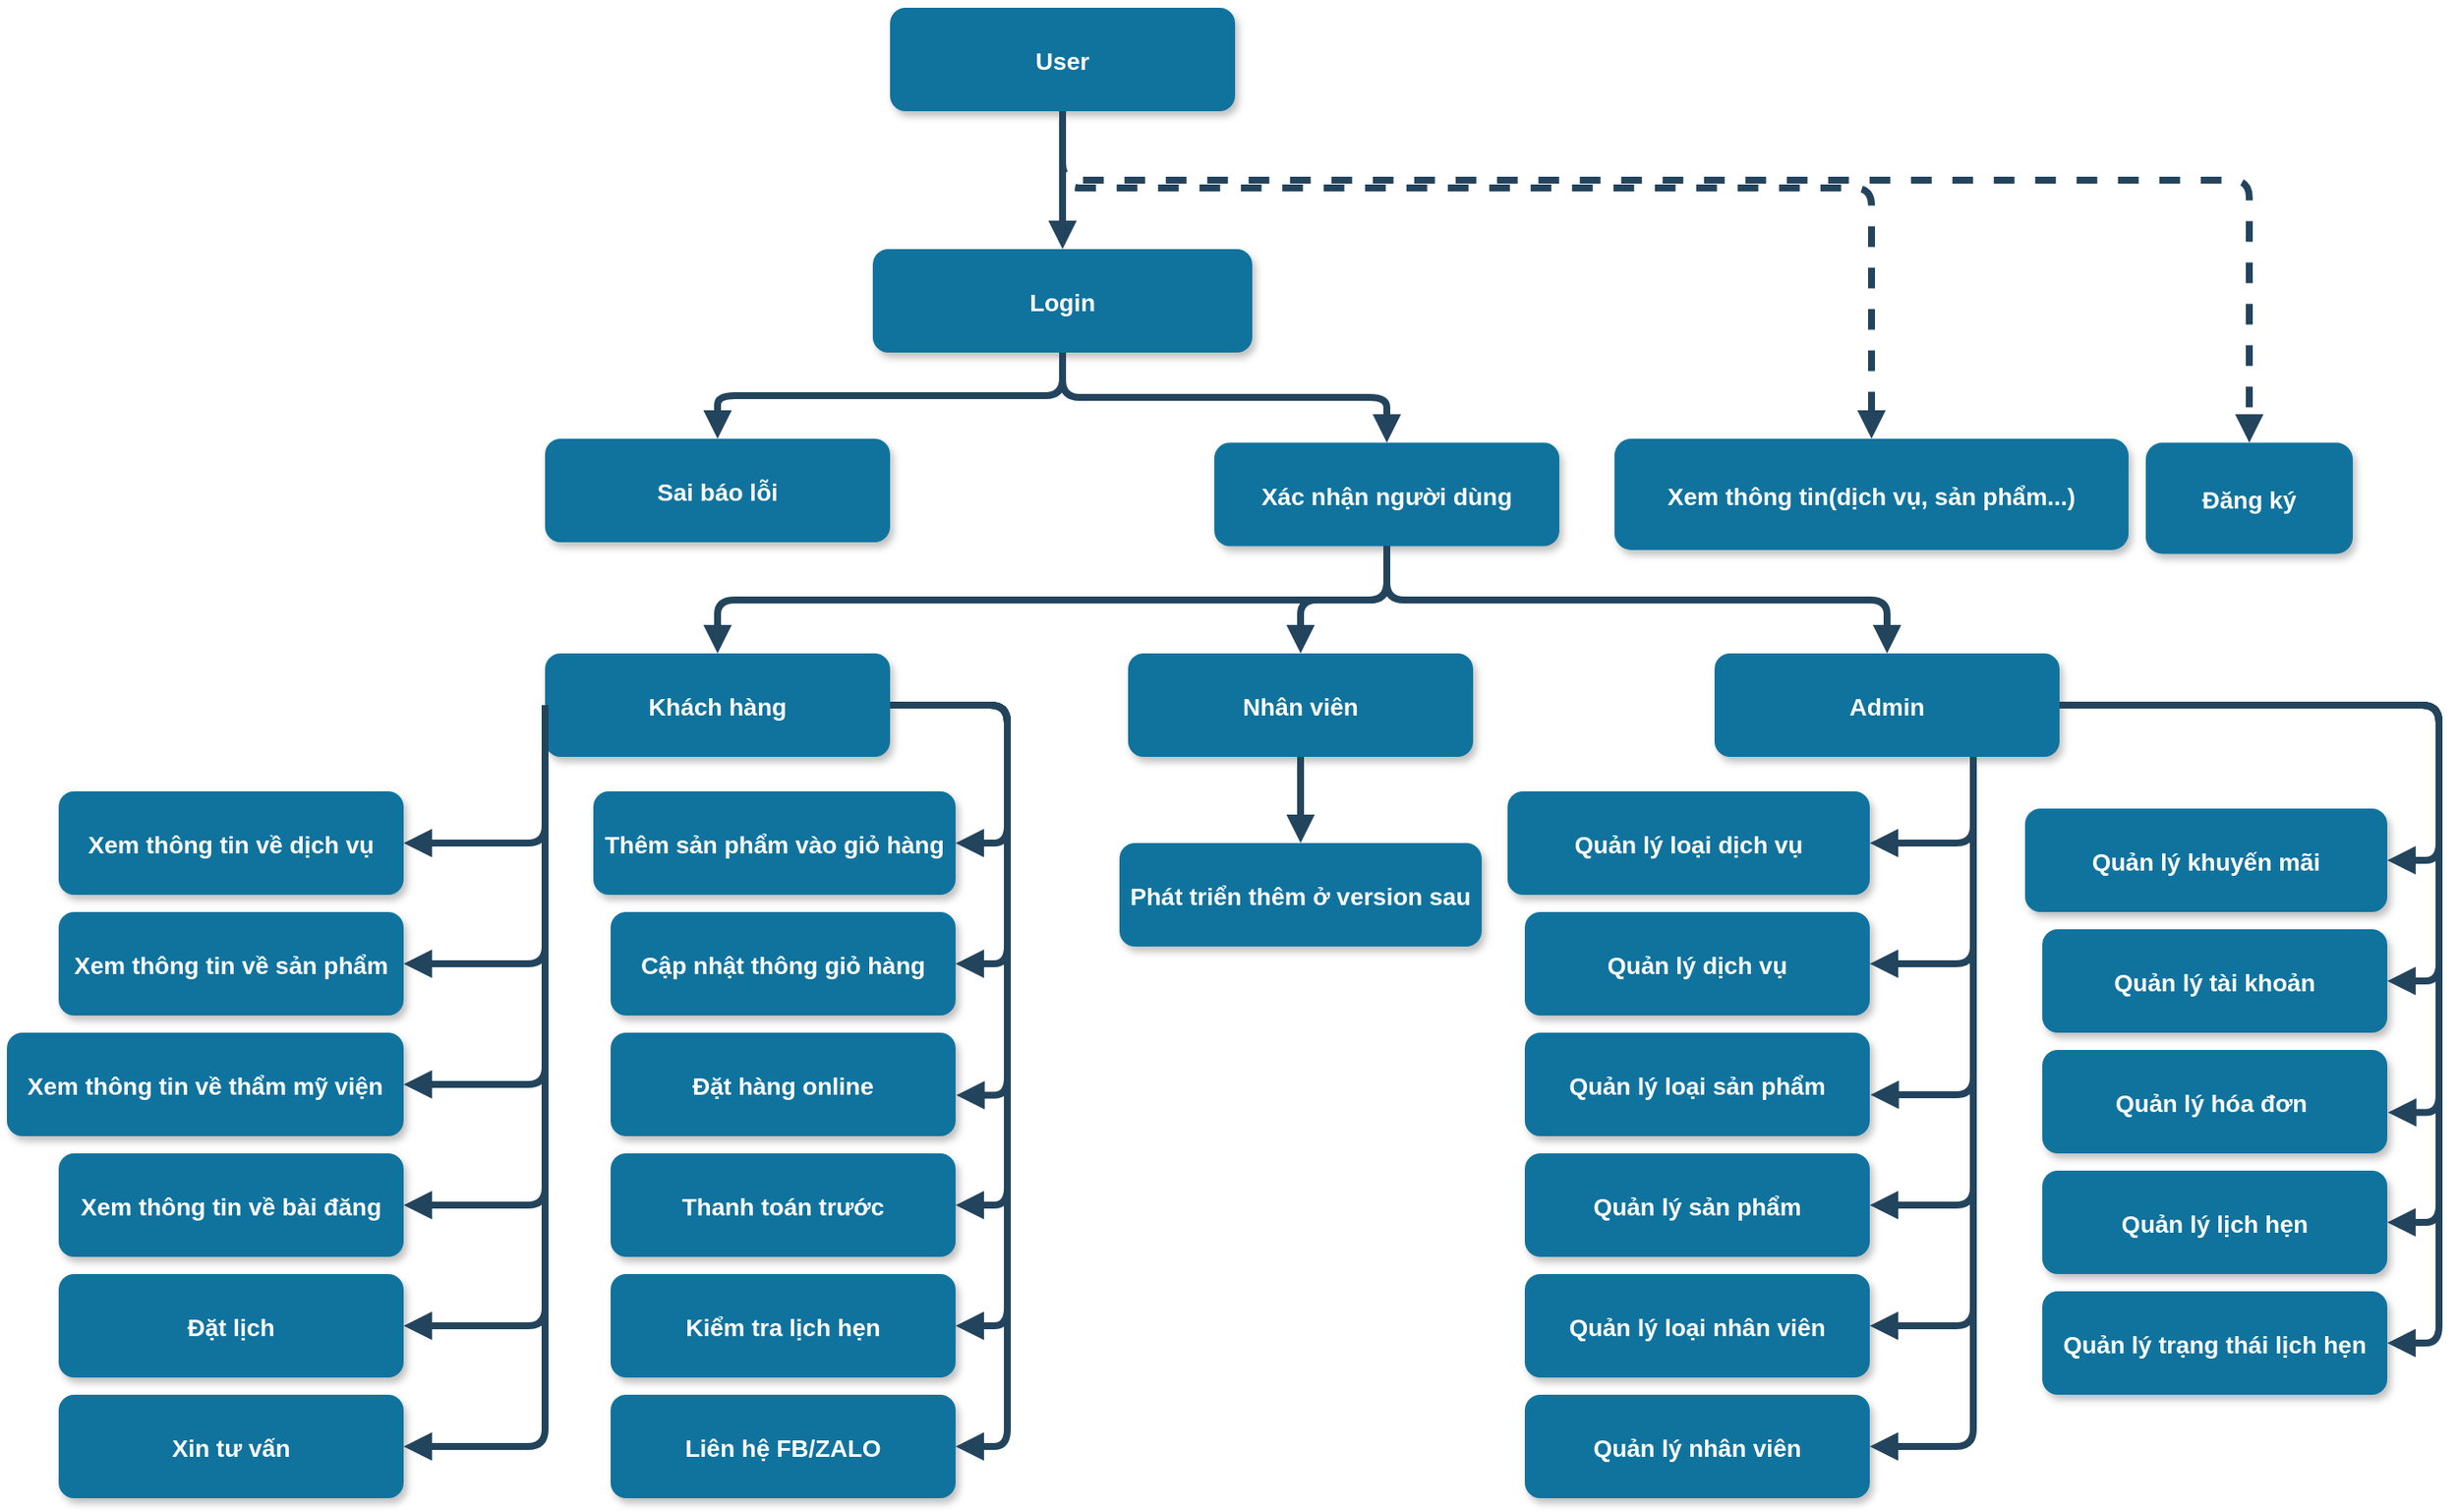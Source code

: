 <mxfile version="22.0.3" type="device">
  <diagram name="Page-1" id="97916047-d0de-89f5-080d-49f4d83e522f">
    <mxGraphModel dx="2276" dy="970" grid="1" gridSize="10" guides="1" tooltips="1" connect="1" arrows="1" fold="1" page="1" pageScale="1.5" pageWidth="1169" pageHeight="827" background="none" math="0" shadow="0">
      <root>
        <mxCell id="0" />
        <mxCell id="1" parent="0" />
        <mxCell id="2" value="User" style="rounded=1;fillColor=#10739E;strokeColor=none;shadow=1;gradientColor=none;fontStyle=1;fontColor=#FFFFFF;fontSize=14;" parent="1" vertex="1">
          <mxGeometry x="672" y="205.5" width="200" height="60" as="geometry" />
        </mxCell>
        <mxCell id="3" value="Login" style="rounded=1;fillColor=#10739E;strokeColor=none;shadow=1;gradientColor=none;fontStyle=1;fontColor=#FFFFFF;fontSize=14;" parent="1" vertex="1">
          <mxGeometry x="662" y="345.5" width="220" height="60" as="geometry" />
        </mxCell>
        <mxCell id="4" value="Sai báo lỗi" style="rounded=1;fillColor=#10739E;strokeColor=none;shadow=1;gradientColor=none;fontStyle=1;fontColor=#FFFFFF;fontSize=14;" parent="1" vertex="1">
          <mxGeometry x="472" y="455.5" width="200" height="60" as="geometry" />
        </mxCell>
        <mxCell id="5" value="Xác nhận người dùng" style="rounded=1;fillColor=#10739E;strokeColor=none;shadow=1;gradientColor=none;fontStyle=1;fontColor=#FFFFFF;fontSize=14;" parent="1" vertex="1">
          <mxGeometry x="860" y="457.75" width="200" height="60" as="geometry" />
        </mxCell>
        <mxCell id="7" value="Xem thông tin(dịch vụ, sản phẩm...)" style="rounded=1;fillColor=#10739E;strokeColor=none;shadow=1;gradientColor=none;fontStyle=1;fontColor=#FFFFFF;fontSize=14;" parent="1" vertex="1">
          <mxGeometry x="1092" y="455.5" width="298" height="64.5" as="geometry" />
        </mxCell>
        <mxCell id="29" value="" style="edgeStyle=elbowEdgeStyle;elbow=vertical;strokeWidth=4;endArrow=block;endFill=1;fontStyle=1;strokeColor=#23445D;" parent="1" source="2" target="3" edge="1">
          <mxGeometry x="22" y="165.5" width="100" height="100" as="geometry">
            <mxPoint x="22" y="265.5" as="sourcePoint" />
            <mxPoint x="122" y="165.5" as="targetPoint" />
          </mxGeometry>
        </mxCell>
        <mxCell id="30" value="" style="edgeStyle=elbowEdgeStyle;elbow=vertical;strokeWidth=4;endArrow=block;endFill=1;fontStyle=1;strokeColor=#23445D;" parent="1" source="3" target="5" edge="1">
          <mxGeometry x="22" y="165.5" width="100" height="100" as="geometry">
            <mxPoint x="22" y="265.5" as="sourcePoint" />
            <mxPoint x="122" y="165.5" as="targetPoint" />
          </mxGeometry>
        </mxCell>
        <mxCell id="31" value="" style="edgeStyle=elbowEdgeStyle;elbow=vertical;strokeWidth=4;endArrow=block;endFill=1;fontStyle=1;strokeColor=#23445D;" parent="1" source="3" target="4" edge="1">
          <mxGeometry x="22" y="165.5" width="100" height="100" as="geometry">
            <mxPoint x="22" y="265.5" as="sourcePoint" />
            <mxPoint x="122" y="165.5" as="targetPoint" />
          </mxGeometry>
        </mxCell>
        <mxCell id="33" value="" style="edgeStyle=elbowEdgeStyle;elbow=vertical;strokeWidth=4;endArrow=block;endFill=1;fontStyle=1;dashed=1;strokeColor=#23445D;" parent="1" source="2" target="7" edge="1">
          <mxGeometry x="22" y="165.5" width="100" height="100" as="geometry">
            <mxPoint x="22" y="265.5" as="sourcePoint" />
            <mxPoint x="122" y="165.5" as="targetPoint" />
            <Array as="points">
              <mxPoint x="1010" y="310" />
            </Array>
          </mxGeometry>
        </mxCell>
        <mxCell id="stTekoHwhPH9pPkIOouY-57" value="Đăng ký" style="rounded=1;fillColor=#10739E;strokeColor=none;shadow=1;gradientColor=none;fontStyle=1;fontColor=#FFFFFF;fontSize=14;" parent="1" vertex="1">
          <mxGeometry x="1400" y="457.75" width="120" height="64.5" as="geometry" />
        </mxCell>
        <mxCell id="stTekoHwhPH9pPkIOouY-58" value="" style="edgeStyle=elbowEdgeStyle;elbow=vertical;strokeWidth=4;endArrow=block;endFill=1;fontStyle=1;dashed=1;strokeColor=#23445D;exitX=0.5;exitY=1;exitDx=0;exitDy=0;entryX=0.5;entryY=0;entryDx=0;entryDy=0;" parent="1" source="2" target="stTekoHwhPH9pPkIOouY-57" edge="1">
          <mxGeometry x="22" y="165.5" width="100" height="100" as="geometry">
            <mxPoint x="782" y="276" as="sourcePoint" />
            <mxPoint x="1251" y="466" as="targetPoint" />
            <Array as="points">
              <mxPoint x="1072" y="305.5" />
            </Array>
          </mxGeometry>
        </mxCell>
        <mxCell id="stTekoHwhPH9pPkIOouY-59" value="Khách hàng" style="rounded=1;fillColor=#10739E;strokeColor=none;shadow=1;gradientColor=none;fontStyle=1;fontColor=#FFFFFF;fontSize=14;" parent="1" vertex="1">
          <mxGeometry x="472" y="580" width="200" height="60" as="geometry" />
        </mxCell>
        <mxCell id="stTekoHwhPH9pPkIOouY-60" value="Admin" style="rounded=1;fillColor=#10739E;strokeColor=none;shadow=1;gradientColor=none;fontStyle=1;fontColor=#FFFFFF;fontSize=14;" parent="1" vertex="1">
          <mxGeometry x="1150" y="580" width="200" height="60" as="geometry" />
        </mxCell>
        <mxCell id="stTekoHwhPH9pPkIOouY-61" value="Nhân viên" style="rounded=1;fillColor=#10739E;strokeColor=none;shadow=1;gradientColor=none;fontStyle=1;fontColor=#FFFFFF;fontSize=14;" parent="1" vertex="1">
          <mxGeometry x="810" y="580" width="200" height="60" as="geometry" />
        </mxCell>
        <mxCell id="stTekoHwhPH9pPkIOouY-62" value="" style="edgeStyle=elbowEdgeStyle;elbow=vertical;strokeWidth=4;endArrow=block;endFill=1;fontStyle=1;strokeColor=#23445D;exitX=0.5;exitY=1;exitDx=0;exitDy=0;entryX=0.5;entryY=0;entryDx=0;entryDy=0;" parent="1" source="5" target="stTekoHwhPH9pPkIOouY-59" edge="1">
          <mxGeometry x="22" y="165.5" width="100" height="100" as="geometry">
            <mxPoint x="782" y="416" as="sourcePoint" />
            <mxPoint x="582" y="466" as="targetPoint" />
          </mxGeometry>
        </mxCell>
        <mxCell id="stTekoHwhPH9pPkIOouY-63" value="" style="edgeStyle=elbowEdgeStyle;elbow=vertical;strokeWidth=4;endArrow=block;endFill=1;fontStyle=1;strokeColor=#23445D;exitX=0.5;exitY=1;exitDx=0;exitDy=0;entryX=0.5;entryY=0;entryDx=0;entryDy=0;" parent="1" source="5" target="stTekoHwhPH9pPkIOouY-61" edge="1">
          <mxGeometry x="22" y="165.5" width="100" height="100" as="geometry">
            <mxPoint x="960" y="520" as="sourcePoint" />
            <mxPoint x="592" y="476" as="targetPoint" />
          </mxGeometry>
        </mxCell>
        <mxCell id="stTekoHwhPH9pPkIOouY-64" value="" style="edgeStyle=elbowEdgeStyle;elbow=vertical;strokeWidth=4;endArrow=block;endFill=1;fontStyle=1;strokeColor=#23445D;exitX=0.5;exitY=1;exitDx=0;exitDy=0;entryX=0.5;entryY=0;entryDx=0;entryDy=0;" parent="1" source="5" target="stTekoHwhPH9pPkIOouY-60" edge="1">
          <mxGeometry x="22" y="165.5" width="100" height="100" as="geometry">
            <mxPoint x="802" y="436" as="sourcePoint" />
            <mxPoint x="602" y="486" as="targetPoint" />
          </mxGeometry>
        </mxCell>
        <mxCell id="stTekoHwhPH9pPkIOouY-65" value="Xem thông tin về dịch vụ" style="rounded=1;fillColor=#10739E;strokeColor=none;shadow=1;gradientColor=none;fontStyle=1;fontColor=#FFFFFF;fontSize=14;" parent="1" vertex="1">
          <mxGeometry x="190" y="660" width="200" height="60" as="geometry" />
        </mxCell>
        <mxCell id="stTekoHwhPH9pPkIOouY-66" value="Xem thông tin về sản phẩm" style="rounded=1;fillColor=#10739E;strokeColor=none;shadow=1;gradientColor=none;fontStyle=1;fontColor=#FFFFFF;fontSize=14;" parent="1" vertex="1">
          <mxGeometry x="190" y="730" width="200" height="60" as="geometry" />
        </mxCell>
        <mxCell id="stTekoHwhPH9pPkIOouY-67" value="Xem thông tin về thẩm mỹ viện" style="rounded=1;fillColor=#10739E;strokeColor=none;shadow=1;gradientColor=none;fontStyle=1;fontColor=#FFFFFF;fontSize=14;" parent="1" vertex="1">
          <mxGeometry x="160" y="800" width="230" height="60" as="geometry" />
        </mxCell>
        <mxCell id="stTekoHwhPH9pPkIOouY-68" value="Xem thông tin về bài đăng" style="rounded=1;fillColor=#10739E;strokeColor=none;shadow=1;gradientColor=none;fontStyle=1;fontColor=#FFFFFF;fontSize=14;" parent="1" vertex="1">
          <mxGeometry x="190" y="870" width="200" height="60" as="geometry" />
        </mxCell>
        <mxCell id="stTekoHwhPH9pPkIOouY-69" value="Đặt lịch" style="rounded=1;fillColor=#10739E;strokeColor=none;shadow=1;gradientColor=none;fontStyle=1;fontColor=#FFFFFF;fontSize=14;" parent="1" vertex="1">
          <mxGeometry x="190" y="940" width="200" height="60" as="geometry" />
        </mxCell>
        <mxCell id="stTekoHwhPH9pPkIOouY-70" value="Xin tư vấn" style="rounded=1;fillColor=#10739E;strokeColor=none;shadow=1;gradientColor=none;fontStyle=1;fontColor=#FFFFFF;fontSize=14;" parent="1" vertex="1">
          <mxGeometry x="190" y="1010" width="200" height="60" as="geometry" />
        </mxCell>
        <mxCell id="stTekoHwhPH9pPkIOouY-72" value="Thêm sản phẩm vào giỏ hàng" style="rounded=1;fillColor=#10739E;strokeColor=none;shadow=1;gradientColor=none;fontStyle=1;fontColor=#FFFFFF;fontSize=14;" parent="1" vertex="1">
          <mxGeometry x="500" y="660" width="210" height="60" as="geometry" />
        </mxCell>
        <mxCell id="stTekoHwhPH9pPkIOouY-73" value="Cập nhật thông giỏ hàng" style="rounded=1;fillColor=#10739E;strokeColor=none;shadow=1;gradientColor=none;fontStyle=1;fontColor=#FFFFFF;fontSize=14;" parent="1" vertex="1">
          <mxGeometry x="510" y="730" width="200" height="60" as="geometry" />
        </mxCell>
        <mxCell id="stTekoHwhPH9pPkIOouY-74" value="Đặt hàng online" style="rounded=1;fillColor=#10739E;strokeColor=none;shadow=1;gradientColor=none;fontStyle=1;fontColor=#FFFFFF;fontSize=14;" parent="1" vertex="1">
          <mxGeometry x="510" y="800" width="200" height="60" as="geometry" />
        </mxCell>
        <mxCell id="stTekoHwhPH9pPkIOouY-75" value="Thanh toán trước" style="rounded=1;fillColor=#10739E;strokeColor=none;shadow=1;gradientColor=none;fontStyle=1;fontColor=#FFFFFF;fontSize=14;" parent="1" vertex="1">
          <mxGeometry x="510" y="870" width="200" height="60" as="geometry" />
        </mxCell>
        <mxCell id="stTekoHwhPH9pPkIOouY-76" value="Kiểm tra lịch hẹn" style="rounded=1;fillColor=#10739E;strokeColor=none;shadow=1;gradientColor=none;fontStyle=1;fontColor=#FFFFFF;fontSize=14;" parent="1" vertex="1">
          <mxGeometry x="510" y="940" width="200" height="60" as="geometry" />
        </mxCell>
        <mxCell id="stTekoHwhPH9pPkIOouY-77" value="Liên hệ FB/ZALO" style="rounded=1;fillColor=#10739E;strokeColor=none;shadow=1;gradientColor=none;fontStyle=1;fontColor=#FFFFFF;fontSize=14;" parent="1" vertex="1">
          <mxGeometry x="510" y="1010" width="200" height="60" as="geometry" />
        </mxCell>
        <mxCell id="eqcaT4zVRdiyQCACfoTZ-33" value="" style="edgeStyle=elbowEdgeStyle;elbow=vertical;strokeWidth=4;endArrow=block;endFill=1;fontStyle=1;strokeColor=#23445D;entryX=1;entryY=0.5;entryDx=0;entryDy=0;exitX=0;exitY=0.5;exitDx=0;exitDy=0;" edge="1" parent="1" source="stTekoHwhPH9pPkIOouY-59" target="stTekoHwhPH9pPkIOouY-65">
          <mxGeometry x="22" y="165.5" width="100" height="100" as="geometry">
            <mxPoint x="480" y="620" as="sourcePoint" />
            <mxPoint x="582" y="466" as="targetPoint" />
            <Array as="points">
              <mxPoint x="450" y="690" />
              <mxPoint x="480" y="650" />
            </Array>
          </mxGeometry>
        </mxCell>
        <mxCell id="eqcaT4zVRdiyQCACfoTZ-34" value="" style="edgeStyle=elbowEdgeStyle;elbow=vertical;strokeWidth=4;endArrow=block;endFill=1;fontStyle=1;strokeColor=#23445D;entryX=1;entryY=0.5;entryDx=0;entryDy=0;exitX=0;exitY=0.5;exitDx=0;exitDy=0;" edge="1" parent="1" source="stTekoHwhPH9pPkIOouY-59" target="stTekoHwhPH9pPkIOouY-66">
          <mxGeometry x="22" y="165.5" width="100" height="100" as="geometry">
            <mxPoint x="482" y="620" as="sourcePoint" />
            <mxPoint x="400" y="700" as="targetPoint" />
            <Array as="points">
              <mxPoint x="430" y="760" />
            </Array>
          </mxGeometry>
        </mxCell>
        <mxCell id="eqcaT4zVRdiyQCACfoTZ-35" value="" style="edgeStyle=elbowEdgeStyle;elbow=vertical;strokeWidth=4;endArrow=block;endFill=1;fontStyle=1;strokeColor=#23445D;entryX=1;entryY=0.5;entryDx=0;entryDy=0;exitX=0;exitY=0.5;exitDx=0;exitDy=0;" edge="1" parent="1" source="stTekoHwhPH9pPkIOouY-59" target="stTekoHwhPH9pPkIOouY-67">
          <mxGeometry x="22" y="165.5" width="100" height="100" as="geometry">
            <mxPoint x="470" y="610" as="sourcePoint" />
            <mxPoint x="400" y="770" as="targetPoint" />
            <Array as="points">
              <mxPoint x="440" y="830" />
            </Array>
          </mxGeometry>
        </mxCell>
        <mxCell id="eqcaT4zVRdiyQCACfoTZ-36" value="" style="edgeStyle=elbowEdgeStyle;elbow=vertical;strokeWidth=4;endArrow=block;endFill=1;fontStyle=1;strokeColor=#23445D;entryX=1;entryY=0.5;entryDx=0;entryDy=0;exitX=0;exitY=0.5;exitDx=0;exitDy=0;" edge="1" parent="1" source="stTekoHwhPH9pPkIOouY-59" target="stTekoHwhPH9pPkIOouY-68">
          <mxGeometry x="22" y="165.5" width="100" height="100" as="geometry">
            <mxPoint x="492" y="630" as="sourcePoint" />
            <mxPoint x="410" y="780" as="targetPoint" />
            <Array as="points">
              <mxPoint x="430" y="900" />
            </Array>
          </mxGeometry>
        </mxCell>
        <mxCell id="eqcaT4zVRdiyQCACfoTZ-37" value="" style="edgeStyle=elbowEdgeStyle;elbow=vertical;strokeWidth=4;endArrow=block;endFill=1;fontStyle=1;strokeColor=#23445D;exitX=0;exitY=0.5;exitDx=0;exitDy=0;entryX=1;entryY=0.5;entryDx=0;entryDy=0;" edge="1" parent="1" source="stTekoHwhPH9pPkIOouY-59" target="stTekoHwhPH9pPkIOouY-69">
          <mxGeometry x="22" y="165.5" width="100" height="100" as="geometry">
            <mxPoint x="502" y="640" as="sourcePoint" />
            <mxPoint x="410" y="930" as="targetPoint" />
            <Array as="points">
              <mxPoint x="440" y="970" />
            </Array>
          </mxGeometry>
        </mxCell>
        <mxCell id="eqcaT4zVRdiyQCACfoTZ-38" value="" style="edgeStyle=elbowEdgeStyle;elbow=vertical;strokeWidth=4;endArrow=block;endFill=1;fontStyle=1;strokeColor=#23445D;entryX=1;entryY=0.5;entryDx=0;entryDy=0;exitX=0;exitY=0.5;exitDx=0;exitDy=0;" edge="1" parent="1" source="stTekoHwhPH9pPkIOouY-59" target="stTekoHwhPH9pPkIOouY-70">
          <mxGeometry x="22" y="165.5" width="100" height="100" as="geometry">
            <mxPoint x="512" y="650" as="sourcePoint" />
            <mxPoint x="430" y="800" as="targetPoint" />
            <Array as="points">
              <mxPoint x="430" y="1040" />
            </Array>
          </mxGeometry>
        </mxCell>
        <mxCell id="eqcaT4zVRdiyQCACfoTZ-39" value="" style="edgeStyle=elbowEdgeStyle;elbow=vertical;strokeWidth=4;endArrow=block;endFill=1;fontStyle=1;strokeColor=#23445D;entryX=1;entryY=0.5;entryDx=0;entryDy=0;exitX=1;exitY=0.5;exitDx=0;exitDy=0;" edge="1" parent="1" source="stTekoHwhPH9pPkIOouY-59" target="stTekoHwhPH9pPkIOouY-72">
          <mxGeometry x="22" y="165.5" width="100" height="100" as="geometry">
            <mxPoint x="702" y="580.25" as="sourcePoint" />
            <mxPoint x="620" y="660.25" as="targetPoint" />
            <Array as="points">
              <mxPoint x="740" y="650" />
              <mxPoint x="710" y="620.25" />
            </Array>
          </mxGeometry>
        </mxCell>
        <mxCell id="eqcaT4zVRdiyQCACfoTZ-40" value="" style="edgeStyle=elbowEdgeStyle;elbow=vertical;strokeWidth=4;endArrow=block;endFill=1;fontStyle=1;strokeColor=#23445D;entryX=1;entryY=0.5;entryDx=0;entryDy=0;exitX=1;exitY=0.5;exitDx=0;exitDy=0;" edge="1" parent="1" source="stTekoHwhPH9pPkIOouY-59" target="stTekoHwhPH9pPkIOouY-73">
          <mxGeometry x="22" y="165.5" width="100" height="100" as="geometry">
            <mxPoint x="682" y="620" as="sourcePoint" />
            <mxPoint x="720" y="700" as="targetPoint" />
            <Array as="points">
              <mxPoint x="740" y="690" />
              <mxPoint x="720" y="630.25" />
            </Array>
          </mxGeometry>
        </mxCell>
        <mxCell id="eqcaT4zVRdiyQCACfoTZ-41" value="" style="edgeStyle=elbowEdgeStyle;elbow=vertical;strokeWidth=4;endArrow=block;endFill=1;fontStyle=1;strokeColor=#23445D;entryX=1.002;entryY=0.604;entryDx=0;entryDy=0;entryPerimeter=0;exitX=1;exitY=0.5;exitDx=0;exitDy=0;" edge="1" parent="1" source="stTekoHwhPH9pPkIOouY-59" target="stTekoHwhPH9pPkIOouY-74">
          <mxGeometry x="22" y="165.5" width="100" height="100" as="geometry">
            <mxPoint x="710" y="600" as="sourcePoint" />
            <mxPoint x="750.4" y="814.72" as="targetPoint" />
            <Array as="points">
              <mxPoint x="740" y="720" />
              <mxPoint x="770" y="630.25" />
            </Array>
          </mxGeometry>
        </mxCell>
        <mxCell id="eqcaT4zVRdiyQCACfoTZ-43" value="" style="edgeStyle=elbowEdgeStyle;elbow=vertical;strokeWidth=4;endArrow=block;endFill=1;fontStyle=1;strokeColor=#23445D;entryX=1;entryY=0.5;entryDx=0;entryDy=0;exitX=1;exitY=0.5;exitDx=0;exitDy=0;" edge="1" parent="1" source="stTekoHwhPH9pPkIOouY-59" target="stTekoHwhPH9pPkIOouY-75">
          <mxGeometry x="22" y="165.5" width="100" height="100" as="geometry">
            <mxPoint x="682" y="620" as="sourcePoint" />
            <mxPoint x="720" y="846" as="targetPoint" />
            <Array as="points">
              <mxPoint x="740" y="760" />
              <mxPoint x="780" y="640.25" />
            </Array>
          </mxGeometry>
        </mxCell>
        <mxCell id="eqcaT4zVRdiyQCACfoTZ-44" value="" style="edgeStyle=elbowEdgeStyle;elbow=vertical;strokeWidth=4;endArrow=block;endFill=1;fontStyle=1;strokeColor=#23445D;entryX=1;entryY=0.5;entryDx=0;entryDy=0;exitX=1;exitY=0.5;exitDx=0;exitDy=0;" edge="1" parent="1" source="stTekoHwhPH9pPkIOouY-59" target="stTekoHwhPH9pPkIOouY-76">
          <mxGeometry x="22" y="165.5" width="100" height="100" as="geometry">
            <mxPoint x="692" y="630" as="sourcePoint" />
            <mxPoint x="730" y="856" as="targetPoint" />
            <Array as="points">
              <mxPoint x="740" y="790" />
              <mxPoint x="790" y="650.25" />
            </Array>
          </mxGeometry>
        </mxCell>
        <mxCell id="eqcaT4zVRdiyQCACfoTZ-45" value="" style="edgeStyle=elbowEdgeStyle;elbow=vertical;strokeWidth=4;endArrow=block;endFill=1;fontStyle=1;strokeColor=#23445D;exitX=1;exitY=0.5;exitDx=0;exitDy=0;entryX=1;entryY=0.5;entryDx=0;entryDy=0;" edge="1" parent="1" source="stTekoHwhPH9pPkIOouY-59" target="stTekoHwhPH9pPkIOouY-77">
          <mxGeometry x="22" y="165.5" width="100" height="100" as="geometry">
            <mxPoint x="702" y="640" as="sourcePoint" />
            <mxPoint x="800" y="980" as="targetPoint" />
            <Array as="points">
              <mxPoint x="740" y="820" />
              <mxPoint x="800" y="660.25" />
            </Array>
          </mxGeometry>
        </mxCell>
        <mxCell id="eqcaT4zVRdiyQCACfoTZ-46" value="Phát triển thêm ở version sau" style="rounded=1;fillColor=#10739E;strokeColor=none;shadow=1;gradientColor=none;fontStyle=1;fontColor=#FFFFFF;fontSize=14;" vertex="1" parent="1">
          <mxGeometry x="805" y="690" width="210" height="60" as="geometry" />
        </mxCell>
        <mxCell id="eqcaT4zVRdiyQCACfoTZ-47" value="" style="edgeStyle=elbowEdgeStyle;elbow=vertical;strokeWidth=4;endArrow=block;endFill=1;fontStyle=1;strokeColor=#23445D;exitX=0.5;exitY=1;exitDx=0;exitDy=0;entryX=0.5;entryY=0;entryDx=0;entryDy=0;" edge="1" parent="1" source="stTekoHwhPH9pPkIOouY-61" target="eqcaT4zVRdiyQCACfoTZ-46">
          <mxGeometry x="22" y="165.5" width="100" height="100" as="geometry">
            <mxPoint x="682" y="620" as="sourcePoint" />
            <mxPoint x="910" y="680" as="targetPoint" />
            <Array as="points">
              <mxPoint x="900" y="660" />
              <mxPoint x="810" y="670.25" />
            </Array>
          </mxGeometry>
        </mxCell>
        <mxCell id="eqcaT4zVRdiyQCACfoTZ-49" value="Quản lý loại dịch vụ" style="rounded=1;fillColor=#10739E;strokeColor=none;shadow=1;gradientColor=none;fontStyle=1;fontColor=#FFFFFF;fontSize=14;" vertex="1" parent="1">
          <mxGeometry x="1030" y="660" width="210" height="60" as="geometry" />
        </mxCell>
        <mxCell id="eqcaT4zVRdiyQCACfoTZ-50" value="Quản lý dịch vụ" style="rounded=1;fillColor=#10739E;strokeColor=none;shadow=1;gradientColor=none;fontStyle=1;fontColor=#FFFFFF;fontSize=14;" vertex="1" parent="1">
          <mxGeometry x="1040" y="730" width="200" height="60" as="geometry" />
        </mxCell>
        <mxCell id="eqcaT4zVRdiyQCACfoTZ-51" value="Quản lý loại sản phẩm" style="rounded=1;fillColor=#10739E;strokeColor=none;shadow=1;gradientColor=none;fontStyle=1;fontColor=#FFFFFF;fontSize=14;" vertex="1" parent="1">
          <mxGeometry x="1040" y="800" width="200" height="60" as="geometry" />
        </mxCell>
        <mxCell id="eqcaT4zVRdiyQCACfoTZ-52" value="Quản lý sản phẩm" style="rounded=1;fillColor=#10739E;strokeColor=none;shadow=1;gradientColor=none;fontStyle=1;fontColor=#FFFFFF;fontSize=14;" vertex="1" parent="1">
          <mxGeometry x="1040" y="870" width="200" height="60" as="geometry" />
        </mxCell>
        <mxCell id="eqcaT4zVRdiyQCACfoTZ-53" value="Quản lý loại nhân viên" style="rounded=1;fillColor=#10739E;strokeColor=none;shadow=1;gradientColor=none;fontStyle=1;fontColor=#FFFFFF;fontSize=14;" vertex="1" parent="1">
          <mxGeometry x="1040" y="940" width="200" height="60" as="geometry" />
        </mxCell>
        <mxCell id="eqcaT4zVRdiyQCACfoTZ-54" value="Quản lý nhân viên" style="rounded=1;fillColor=#10739E;strokeColor=none;shadow=1;gradientColor=none;fontStyle=1;fontColor=#FFFFFF;fontSize=14;" vertex="1" parent="1">
          <mxGeometry x="1040" y="1010" width="200" height="60" as="geometry" />
        </mxCell>
        <mxCell id="eqcaT4zVRdiyQCACfoTZ-55" value="" style="edgeStyle=elbowEdgeStyle;elbow=vertical;strokeWidth=4;endArrow=block;endFill=1;fontStyle=1;strokeColor=#23445D;entryX=1;entryY=0.5;entryDx=0;entryDy=0;exitX=0.75;exitY=1;exitDx=0;exitDy=0;" edge="1" parent="1" target="eqcaT4zVRdiyQCACfoTZ-49" source="stTekoHwhPH9pPkIOouY-60">
          <mxGeometry x="22" y="165.5" width="100" height="100" as="geometry">
            <mxPoint x="1202" y="610" as="sourcePoint" />
            <mxPoint x="1150" y="660.25" as="targetPoint" />
            <Array as="points">
              <mxPoint x="1270" y="690" />
              <mxPoint x="1240" y="620.25" />
            </Array>
          </mxGeometry>
        </mxCell>
        <mxCell id="eqcaT4zVRdiyQCACfoTZ-56" value="" style="edgeStyle=elbowEdgeStyle;elbow=vertical;strokeWidth=4;endArrow=block;endFill=1;fontStyle=1;strokeColor=#23445D;entryX=1;entryY=0.5;entryDx=0;entryDy=0;exitX=0.75;exitY=1;exitDx=0;exitDy=0;" edge="1" parent="1" target="eqcaT4zVRdiyQCACfoTZ-50" source="stTekoHwhPH9pPkIOouY-60">
          <mxGeometry x="22" y="165.5" width="100" height="100" as="geometry">
            <mxPoint x="1202" y="610" as="sourcePoint" />
            <mxPoint x="1250" y="700" as="targetPoint" />
            <Array as="points">
              <mxPoint x="1270" y="760" />
              <mxPoint x="1250" y="630.25" />
            </Array>
          </mxGeometry>
        </mxCell>
        <mxCell id="eqcaT4zVRdiyQCACfoTZ-57" value="" style="edgeStyle=elbowEdgeStyle;elbow=vertical;strokeWidth=4;endArrow=block;endFill=1;fontStyle=1;strokeColor=#23445D;entryX=1.002;entryY=0.604;entryDx=0;entryDy=0;entryPerimeter=0;exitX=0.75;exitY=1;exitDx=0;exitDy=0;" edge="1" parent="1" target="eqcaT4zVRdiyQCACfoTZ-51" source="stTekoHwhPH9pPkIOouY-60">
          <mxGeometry x="22" y="165.5" width="100" height="100" as="geometry">
            <mxPoint x="1202" y="610" as="sourcePoint" />
            <mxPoint x="1280.4" y="814.72" as="targetPoint" />
            <Array as="points">
              <mxPoint x="1270" y="836" />
              <mxPoint x="1300" y="630.25" />
            </Array>
          </mxGeometry>
        </mxCell>
        <mxCell id="eqcaT4zVRdiyQCACfoTZ-58" value="" style="edgeStyle=elbowEdgeStyle;elbow=vertical;strokeWidth=4;endArrow=block;endFill=1;fontStyle=1;strokeColor=#23445D;entryX=1;entryY=0.5;entryDx=0;entryDy=0;exitX=0.75;exitY=1;exitDx=0;exitDy=0;" edge="1" parent="1" target="eqcaT4zVRdiyQCACfoTZ-52" source="stTekoHwhPH9pPkIOouY-60">
          <mxGeometry x="22" y="165.5" width="100" height="100" as="geometry">
            <mxPoint x="1202" y="610" as="sourcePoint" />
            <mxPoint x="1250" y="846" as="targetPoint" />
            <Array as="points">
              <mxPoint x="1270" y="900" />
              <mxPoint x="1310" y="640.25" />
            </Array>
          </mxGeometry>
        </mxCell>
        <mxCell id="eqcaT4zVRdiyQCACfoTZ-59" value="" style="edgeStyle=elbowEdgeStyle;elbow=vertical;strokeWidth=4;endArrow=block;endFill=1;fontStyle=1;strokeColor=#23445D;entryX=1;entryY=0.5;entryDx=0;entryDy=0;exitX=0.75;exitY=1;exitDx=0;exitDy=0;" edge="1" parent="1" target="eqcaT4zVRdiyQCACfoTZ-53" source="stTekoHwhPH9pPkIOouY-60">
          <mxGeometry x="22" y="165.5" width="100" height="100" as="geometry">
            <mxPoint x="1202" y="610" as="sourcePoint" />
            <mxPoint x="1260" y="856" as="targetPoint" />
            <Array as="points">
              <mxPoint x="1270" y="970" />
              <mxPoint x="1320" y="650.25" />
            </Array>
          </mxGeometry>
        </mxCell>
        <mxCell id="eqcaT4zVRdiyQCACfoTZ-60" value="" style="edgeStyle=elbowEdgeStyle;elbow=vertical;strokeWidth=4;endArrow=block;endFill=1;fontStyle=1;strokeColor=#23445D;exitX=0.75;exitY=1;exitDx=0;exitDy=0;entryX=1;entryY=0.5;entryDx=0;entryDy=0;" edge="1" parent="1" target="eqcaT4zVRdiyQCACfoTZ-54" source="stTekoHwhPH9pPkIOouY-60">
          <mxGeometry x="22" y="165.5" width="100" height="100" as="geometry">
            <mxPoint x="1202" y="610" as="sourcePoint" />
            <mxPoint x="1330" y="980" as="targetPoint" />
            <Array as="points">
              <mxPoint x="1280" y="1040" />
              <mxPoint x="1330" y="660.25" />
            </Array>
          </mxGeometry>
        </mxCell>
        <mxCell id="eqcaT4zVRdiyQCACfoTZ-61" value="Quản lý khuyến mãi" style="rounded=1;fillColor=#10739E;strokeColor=none;shadow=1;gradientColor=none;fontStyle=1;fontColor=#FFFFFF;fontSize=14;" vertex="1" parent="1">
          <mxGeometry x="1330" y="670" width="210" height="60" as="geometry" />
        </mxCell>
        <mxCell id="eqcaT4zVRdiyQCACfoTZ-62" value="Quản lý tài khoản" style="rounded=1;fillColor=#10739E;strokeColor=none;shadow=1;gradientColor=none;fontStyle=1;fontColor=#FFFFFF;fontSize=14;" vertex="1" parent="1">
          <mxGeometry x="1340" y="740" width="200" height="60" as="geometry" />
        </mxCell>
        <mxCell id="eqcaT4zVRdiyQCACfoTZ-63" value="Quản lý hóa đơn " style="rounded=1;fillColor=#10739E;strokeColor=none;shadow=1;gradientColor=none;fontStyle=1;fontColor=#FFFFFF;fontSize=14;" vertex="1" parent="1">
          <mxGeometry x="1340" y="810" width="200" height="60" as="geometry" />
        </mxCell>
        <mxCell id="eqcaT4zVRdiyQCACfoTZ-64" value="Quản lý lịch hẹn" style="rounded=1;fillColor=#10739E;strokeColor=none;shadow=1;gradientColor=none;fontStyle=1;fontColor=#FFFFFF;fontSize=14;" vertex="1" parent="1">
          <mxGeometry x="1340" y="880" width="200" height="60" as="geometry" />
        </mxCell>
        <mxCell id="eqcaT4zVRdiyQCACfoTZ-65" value="Quản lý trạng thái lịch hẹn" style="rounded=1;fillColor=#10739E;strokeColor=none;shadow=1;gradientColor=none;fontStyle=1;fontColor=#FFFFFF;fontSize=14;" vertex="1" parent="1">
          <mxGeometry x="1340" y="950" width="200" height="60" as="geometry" />
        </mxCell>
        <mxCell id="eqcaT4zVRdiyQCACfoTZ-67" value="" style="edgeStyle=elbowEdgeStyle;elbow=vertical;strokeWidth=4;endArrow=block;endFill=1;fontStyle=1;strokeColor=#23445D;entryX=1;entryY=0.5;entryDx=0;entryDy=0;exitX=1;exitY=0.5;exitDx=0;exitDy=0;" edge="1" parent="1" target="eqcaT4zVRdiyQCACfoTZ-61" source="stTekoHwhPH9pPkIOouY-60">
          <mxGeometry x="22" y="165.5" width="100" height="100" as="geometry">
            <mxPoint x="1502" y="620" as="sourcePoint" />
            <mxPoint x="1450" y="670.25" as="targetPoint" />
            <Array as="points">
              <mxPoint x="1570" y="660" />
              <mxPoint x="1540" y="630.25" />
            </Array>
          </mxGeometry>
        </mxCell>
        <mxCell id="eqcaT4zVRdiyQCACfoTZ-68" value="" style="edgeStyle=elbowEdgeStyle;elbow=vertical;strokeWidth=4;endArrow=block;endFill=1;fontStyle=1;strokeColor=#23445D;entryX=1;entryY=0.5;entryDx=0;entryDy=0;exitX=1;exitY=0.5;exitDx=0;exitDy=0;" edge="1" parent="1" target="eqcaT4zVRdiyQCACfoTZ-62" source="stTekoHwhPH9pPkIOouY-60">
          <mxGeometry x="22" y="165.5" width="100" height="100" as="geometry">
            <mxPoint x="1502" y="620" as="sourcePoint" />
            <mxPoint x="1550" y="710" as="targetPoint" />
            <Array as="points">
              <mxPoint x="1570" y="700" />
              <mxPoint x="1550" y="640.25" />
            </Array>
          </mxGeometry>
        </mxCell>
        <mxCell id="eqcaT4zVRdiyQCACfoTZ-69" value="" style="edgeStyle=elbowEdgeStyle;elbow=vertical;strokeWidth=4;endArrow=block;endFill=1;fontStyle=1;strokeColor=#23445D;entryX=1.002;entryY=0.604;entryDx=0;entryDy=0;entryPerimeter=0;exitX=1;exitY=0.5;exitDx=0;exitDy=0;" edge="1" parent="1" target="eqcaT4zVRdiyQCACfoTZ-63" source="stTekoHwhPH9pPkIOouY-60">
          <mxGeometry x="22" y="165.5" width="100" height="100" as="geometry">
            <mxPoint x="1502" y="620" as="sourcePoint" />
            <mxPoint x="1580.4" y="824.72" as="targetPoint" />
            <Array as="points">
              <mxPoint x="1570" y="730" />
              <mxPoint x="1600" y="640.25" />
            </Array>
          </mxGeometry>
        </mxCell>
        <mxCell id="eqcaT4zVRdiyQCACfoTZ-70" value="" style="edgeStyle=elbowEdgeStyle;elbow=vertical;strokeWidth=4;endArrow=block;endFill=1;fontStyle=1;strokeColor=#23445D;entryX=1;entryY=0.5;entryDx=0;entryDy=0;exitX=1;exitY=0.5;exitDx=0;exitDy=0;" edge="1" parent="1" target="eqcaT4zVRdiyQCACfoTZ-64" source="stTekoHwhPH9pPkIOouY-60">
          <mxGeometry x="22" y="165.5" width="100" height="100" as="geometry">
            <mxPoint x="1502" y="620" as="sourcePoint" />
            <mxPoint x="1550" y="856" as="targetPoint" />
            <Array as="points">
              <mxPoint x="1570" y="770" />
              <mxPoint x="1610" y="650.25" />
            </Array>
          </mxGeometry>
        </mxCell>
        <mxCell id="eqcaT4zVRdiyQCACfoTZ-71" value="" style="edgeStyle=elbowEdgeStyle;elbow=vertical;strokeWidth=4;endArrow=block;endFill=1;fontStyle=1;strokeColor=#23445D;entryX=1;entryY=0.5;entryDx=0;entryDy=0;exitX=1;exitY=0.5;exitDx=0;exitDy=0;" edge="1" parent="1" target="eqcaT4zVRdiyQCACfoTZ-65" source="stTekoHwhPH9pPkIOouY-60">
          <mxGeometry x="22" y="165.5" width="100" height="100" as="geometry">
            <mxPoint x="1502" y="620" as="sourcePoint" />
            <mxPoint x="1560" y="866" as="targetPoint" />
            <Array as="points">
              <mxPoint x="1570" y="800" />
              <mxPoint x="1620" y="660.25" />
            </Array>
          </mxGeometry>
        </mxCell>
      </root>
    </mxGraphModel>
  </diagram>
</mxfile>
